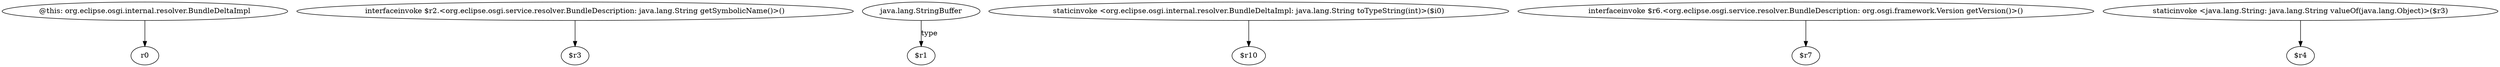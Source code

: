digraph g {
0[label="@this: org.eclipse.osgi.internal.resolver.BundleDeltaImpl"]
1[label="r0"]
0->1[label=""]
2[label="interfaceinvoke $r2.<org.eclipse.osgi.service.resolver.BundleDescription: java.lang.String getSymbolicName()>()"]
3[label="$r3"]
2->3[label=""]
4[label="java.lang.StringBuffer"]
5[label="$r1"]
4->5[label="type"]
6[label="staticinvoke <org.eclipse.osgi.internal.resolver.BundleDeltaImpl: java.lang.String toTypeString(int)>($i0)"]
7[label="$r10"]
6->7[label=""]
8[label="interfaceinvoke $r6.<org.eclipse.osgi.service.resolver.BundleDescription: org.osgi.framework.Version getVersion()>()"]
9[label="$r7"]
8->9[label=""]
10[label="staticinvoke <java.lang.String: java.lang.String valueOf(java.lang.Object)>($r3)"]
11[label="$r4"]
10->11[label=""]
}